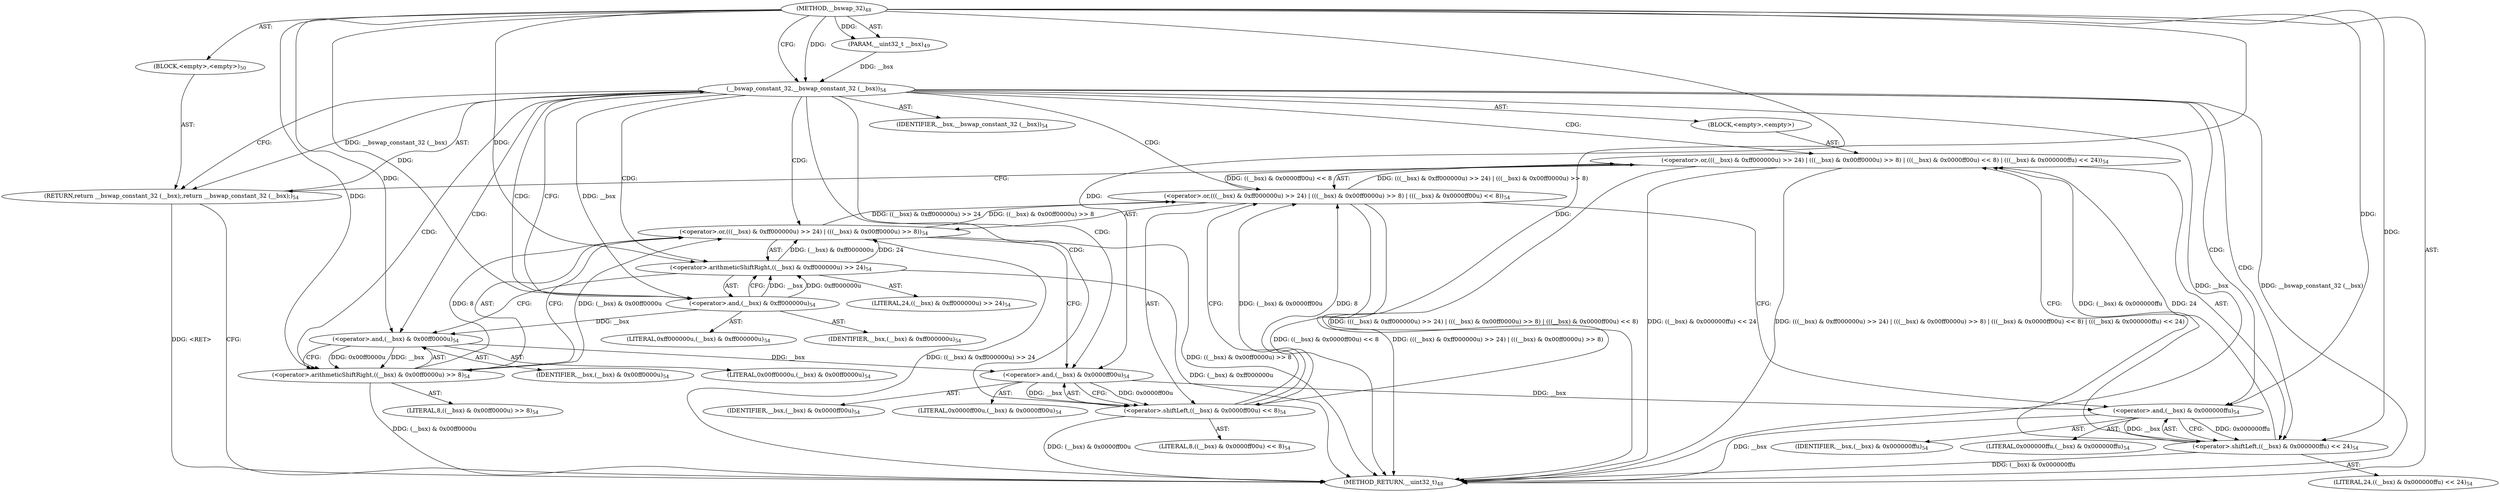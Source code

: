 digraph "__bswap_32" {  
"21689" [label = <(METHOD,__bswap_32)<SUB>48</SUB>> ]
"21690" [label = <(PARAM,__uint32_t __bsx)<SUB>49</SUB>> ]
"21691" [label = <(BLOCK,&lt;empty&gt;,&lt;empty&gt;)<SUB>50</SUB>> ]
"21692" [label = <(RETURN,return __bswap_constant_32 (__bsx);,return __bswap_constant_32 (__bsx);)<SUB>54</SUB>> ]
"21693" [label = <(__bswap_constant_32,__bswap_constant_32 (__bsx))<SUB>54</SUB>> ]
"21694" [label = <(IDENTIFIER,__bsx,__bswap_constant_32 (__bsx))<SUB>54</SUB>> ]
"21695" [label = <(BLOCK,&lt;empty&gt;,&lt;empty&gt;)> ]
"21696" [label = <(&lt;operator&gt;.or,(((__bsx) &amp; 0xff000000u) &gt;&gt; 24) | (((__bsx) &amp; 0x00ff0000u) &gt;&gt; 8) | (((__bsx) &amp; 0x0000ff00u) &lt;&lt; 8) | (((__bsx) &amp; 0x000000ffu) &lt;&lt; 24))<SUB>54</SUB>> ]
"21697" [label = <(&lt;operator&gt;.or,(((__bsx) &amp; 0xff000000u) &gt;&gt; 24) | (((__bsx) &amp; 0x00ff0000u) &gt;&gt; 8) | (((__bsx) &amp; 0x0000ff00u) &lt;&lt; 8))<SUB>54</SUB>> ]
"21698" [label = <(&lt;operator&gt;.or,(((__bsx) &amp; 0xff000000u) &gt;&gt; 24) | (((__bsx) &amp; 0x00ff0000u) &gt;&gt; 8))<SUB>54</SUB>> ]
"21699" [label = <(&lt;operator&gt;.arithmeticShiftRight,((__bsx) &amp; 0xff000000u) &gt;&gt; 24)<SUB>54</SUB>> ]
"21700" [label = <(&lt;operator&gt;.and,(__bsx) &amp; 0xff000000u)<SUB>54</SUB>> ]
"21701" [label = <(IDENTIFIER,__bsx,(__bsx) &amp; 0xff000000u)<SUB>54</SUB>> ]
"21702" [label = <(LITERAL,0xff000000u,(__bsx) &amp; 0xff000000u)<SUB>54</SUB>> ]
"21703" [label = <(LITERAL,24,((__bsx) &amp; 0xff000000u) &gt;&gt; 24)<SUB>54</SUB>> ]
"21704" [label = <(&lt;operator&gt;.arithmeticShiftRight,((__bsx) &amp; 0x00ff0000u) &gt;&gt; 8)<SUB>54</SUB>> ]
"21705" [label = <(&lt;operator&gt;.and,(__bsx) &amp; 0x00ff0000u)<SUB>54</SUB>> ]
"21706" [label = <(IDENTIFIER,__bsx,(__bsx) &amp; 0x00ff0000u)<SUB>54</SUB>> ]
"21707" [label = <(LITERAL,0x00ff0000u,(__bsx) &amp; 0x00ff0000u)<SUB>54</SUB>> ]
"21708" [label = <(LITERAL,8,((__bsx) &amp; 0x00ff0000u) &gt;&gt; 8)<SUB>54</SUB>> ]
"21709" [label = <(&lt;operator&gt;.shiftLeft,((__bsx) &amp; 0x0000ff00u) &lt;&lt; 8)<SUB>54</SUB>> ]
"21710" [label = <(&lt;operator&gt;.and,(__bsx) &amp; 0x0000ff00u)<SUB>54</SUB>> ]
"21711" [label = <(IDENTIFIER,__bsx,(__bsx) &amp; 0x0000ff00u)<SUB>54</SUB>> ]
"21712" [label = <(LITERAL,0x0000ff00u,(__bsx) &amp; 0x0000ff00u)<SUB>54</SUB>> ]
"21713" [label = <(LITERAL,8,((__bsx) &amp; 0x0000ff00u) &lt;&lt; 8)<SUB>54</SUB>> ]
"21714" [label = <(&lt;operator&gt;.shiftLeft,((__bsx) &amp; 0x000000ffu) &lt;&lt; 24)<SUB>54</SUB>> ]
"21715" [label = <(&lt;operator&gt;.and,(__bsx) &amp; 0x000000ffu)<SUB>54</SUB>> ]
"21716" [label = <(IDENTIFIER,__bsx,(__bsx) &amp; 0x000000ffu)<SUB>54</SUB>> ]
"21717" [label = <(LITERAL,0x000000ffu,(__bsx) &amp; 0x000000ffu)<SUB>54</SUB>> ]
"21718" [label = <(LITERAL,24,((__bsx) &amp; 0x000000ffu) &lt;&lt; 24)<SUB>54</SUB>> ]
"21719" [label = <(METHOD_RETURN,__uint32_t)<SUB>48</SUB>> ]
  "21689" -> "21690"  [ label = "AST: "] 
  "21689" -> "21691"  [ label = "AST: "] 
  "21689" -> "21719"  [ label = "AST: "] 
  "21691" -> "21692"  [ label = "AST: "] 
  "21692" -> "21693"  [ label = "AST: "] 
  "21693" -> "21694"  [ label = "AST: "] 
  "21693" -> "21695"  [ label = "AST: "] 
  "21695" -> "21696"  [ label = "AST: "] 
  "21696" -> "21697"  [ label = "AST: "] 
  "21696" -> "21714"  [ label = "AST: "] 
  "21697" -> "21698"  [ label = "AST: "] 
  "21697" -> "21709"  [ label = "AST: "] 
  "21698" -> "21699"  [ label = "AST: "] 
  "21698" -> "21704"  [ label = "AST: "] 
  "21699" -> "21700"  [ label = "AST: "] 
  "21699" -> "21703"  [ label = "AST: "] 
  "21700" -> "21701"  [ label = "AST: "] 
  "21700" -> "21702"  [ label = "AST: "] 
  "21704" -> "21705"  [ label = "AST: "] 
  "21704" -> "21708"  [ label = "AST: "] 
  "21705" -> "21706"  [ label = "AST: "] 
  "21705" -> "21707"  [ label = "AST: "] 
  "21709" -> "21710"  [ label = "AST: "] 
  "21709" -> "21713"  [ label = "AST: "] 
  "21710" -> "21711"  [ label = "AST: "] 
  "21710" -> "21712"  [ label = "AST: "] 
  "21714" -> "21715"  [ label = "AST: "] 
  "21714" -> "21718"  [ label = "AST: "] 
  "21715" -> "21716"  [ label = "AST: "] 
  "21715" -> "21717"  [ label = "AST: "] 
  "21692" -> "21719"  [ label = "CFG: "] 
  "21693" -> "21692"  [ label = "CFG: "] 
  "21693" -> "21700"  [ label = "CFG: "] 
  "21696" -> "21692"  [ label = "CFG: "] 
  "21697" -> "21715"  [ label = "CFG: "] 
  "21714" -> "21696"  [ label = "CFG: "] 
  "21698" -> "21710"  [ label = "CFG: "] 
  "21709" -> "21697"  [ label = "CFG: "] 
  "21715" -> "21714"  [ label = "CFG: "] 
  "21699" -> "21705"  [ label = "CFG: "] 
  "21704" -> "21698"  [ label = "CFG: "] 
  "21710" -> "21709"  [ label = "CFG: "] 
  "21700" -> "21699"  [ label = "CFG: "] 
  "21705" -> "21704"  [ label = "CFG: "] 
  "21689" -> "21693"  [ label = "CFG: "] 
  "21692" -> "21719"  [ label = "DDG: &lt;RET&gt;"] 
  "21693" -> "21719"  [ label = "DDG: __bsx"] 
  "21693" -> "21719"  [ label = "DDG: __bswap_constant_32 (__bsx)"] 
  "21699" -> "21719"  [ label = "DDG: (__bsx) &amp; 0xff000000u"] 
  "21698" -> "21719"  [ label = "DDG: ((__bsx) &amp; 0xff000000u) &gt;&gt; 24"] 
  "21704" -> "21719"  [ label = "DDG: (__bsx) &amp; 0x00ff0000u"] 
  "21698" -> "21719"  [ label = "DDG: ((__bsx) &amp; 0x00ff0000u) &gt;&gt; 8"] 
  "21697" -> "21719"  [ label = "DDG: (((__bsx) &amp; 0xff000000u) &gt;&gt; 24) | (((__bsx) &amp; 0x00ff0000u) &gt;&gt; 8)"] 
  "21709" -> "21719"  [ label = "DDG: (__bsx) &amp; 0x0000ff00u"] 
  "21697" -> "21719"  [ label = "DDG: ((__bsx) &amp; 0x0000ff00u) &lt;&lt; 8"] 
  "21696" -> "21719"  [ label = "DDG: (((__bsx) &amp; 0xff000000u) &gt;&gt; 24) | (((__bsx) &amp; 0x00ff0000u) &gt;&gt; 8) | (((__bsx) &amp; 0x0000ff00u) &lt;&lt; 8)"] 
  "21715" -> "21719"  [ label = "DDG: __bsx"] 
  "21714" -> "21719"  [ label = "DDG: (__bsx) &amp; 0x000000ffu"] 
  "21696" -> "21719"  [ label = "DDG: ((__bsx) &amp; 0x000000ffu) &lt;&lt; 24"] 
  "21696" -> "21719"  [ label = "DDG: (((__bsx) &amp; 0xff000000u) &gt;&gt; 24) | (((__bsx) &amp; 0x00ff0000u) &gt;&gt; 8) | (((__bsx) &amp; 0x0000ff00u) &lt;&lt; 8) | (((__bsx) &amp; 0x000000ffu) &lt;&lt; 24)"] 
  "21689" -> "21690"  [ label = "DDG: "] 
  "21693" -> "21692"  [ label = "DDG: __bswap_constant_32 (__bsx)"] 
  "21690" -> "21693"  [ label = "DDG: __bsx"] 
  "21689" -> "21693"  [ label = "DDG: "] 
  "21697" -> "21696"  [ label = "DDG: (((__bsx) &amp; 0xff000000u) &gt;&gt; 24) | (((__bsx) &amp; 0x00ff0000u) &gt;&gt; 8)"] 
  "21697" -> "21696"  [ label = "DDG: ((__bsx) &amp; 0x0000ff00u) &lt;&lt; 8"] 
  "21714" -> "21696"  [ label = "DDG: (__bsx) &amp; 0x000000ffu"] 
  "21714" -> "21696"  [ label = "DDG: 24"] 
  "21698" -> "21697"  [ label = "DDG: ((__bsx) &amp; 0xff000000u) &gt;&gt; 24"] 
  "21698" -> "21697"  [ label = "DDG: ((__bsx) &amp; 0x00ff0000u) &gt;&gt; 8"] 
  "21709" -> "21697"  [ label = "DDG: (__bsx) &amp; 0x0000ff00u"] 
  "21709" -> "21697"  [ label = "DDG: 8"] 
  "21715" -> "21714"  [ label = "DDG: __bsx"] 
  "21715" -> "21714"  [ label = "DDG: 0x000000ffu"] 
  "21689" -> "21714"  [ label = "DDG: "] 
  "21699" -> "21698"  [ label = "DDG: (__bsx) &amp; 0xff000000u"] 
  "21699" -> "21698"  [ label = "DDG: 24"] 
  "21704" -> "21698"  [ label = "DDG: (__bsx) &amp; 0x00ff0000u"] 
  "21704" -> "21698"  [ label = "DDG: 8"] 
  "21710" -> "21709"  [ label = "DDG: __bsx"] 
  "21710" -> "21709"  [ label = "DDG: 0x0000ff00u"] 
  "21689" -> "21709"  [ label = "DDG: "] 
  "21710" -> "21715"  [ label = "DDG: __bsx"] 
  "21689" -> "21715"  [ label = "DDG: "] 
  "21700" -> "21699"  [ label = "DDG: __bsx"] 
  "21700" -> "21699"  [ label = "DDG: 0xff000000u"] 
  "21689" -> "21699"  [ label = "DDG: "] 
  "21705" -> "21704"  [ label = "DDG: __bsx"] 
  "21705" -> "21704"  [ label = "DDG: 0x00ff0000u"] 
  "21689" -> "21704"  [ label = "DDG: "] 
  "21705" -> "21710"  [ label = "DDG: __bsx"] 
  "21689" -> "21710"  [ label = "DDG: "] 
  "21693" -> "21700"  [ label = "DDG: __bsx"] 
  "21689" -> "21700"  [ label = "DDG: "] 
  "21700" -> "21705"  [ label = "DDG: __bsx"] 
  "21689" -> "21705"  [ label = "DDG: "] 
  "21693" -> "21714"  [ label = "CDG: "] 
  "21693" -> "21699"  [ label = "CDG: "] 
  "21693" -> "21710"  [ label = "CDG: "] 
  "21693" -> "21715"  [ label = "CDG: "] 
  "21693" -> "21697"  [ label = "CDG: "] 
  "21693" -> "21705"  [ label = "CDG: "] 
  "21693" -> "21700"  [ label = "CDG: "] 
  "21693" -> "21696"  [ label = "CDG: "] 
  "21693" -> "21709"  [ label = "CDG: "] 
  "21693" -> "21704"  [ label = "CDG: "] 
  "21693" -> "21698"  [ label = "CDG: "] 
}
